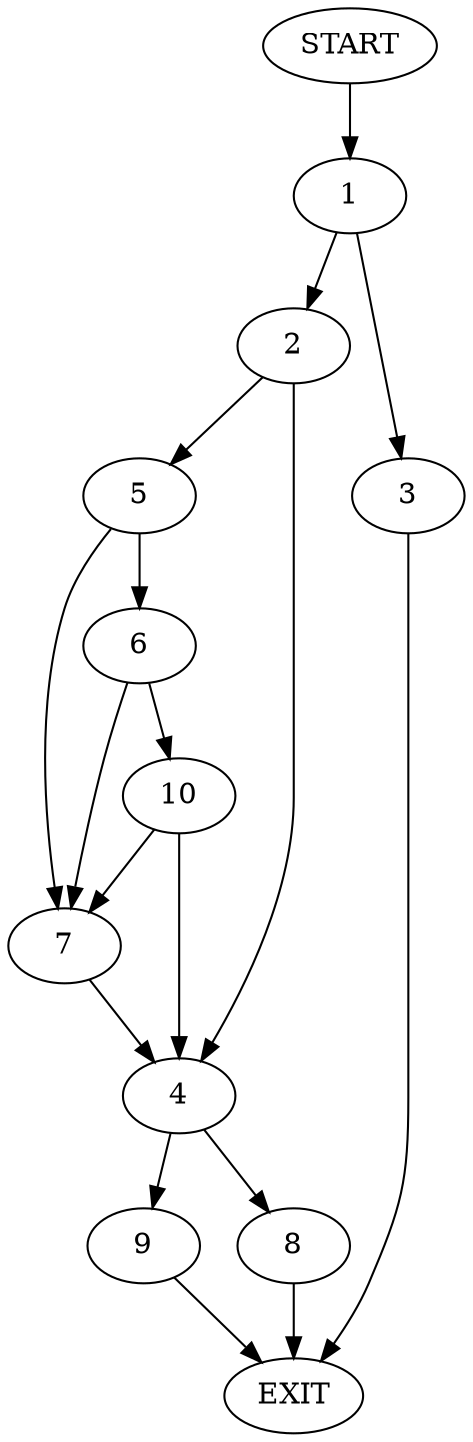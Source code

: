 digraph {
0 [label="START"]
11 [label="EXIT"]
0 -> 1
1 -> 2
1 -> 3
2 -> 4
2 -> 5
3 -> 11
5 -> 6
5 -> 7
4 -> 8
4 -> 9
6 -> 7
6 -> 10
7 -> 4
10 -> 4
10 -> 7
9 -> 11
8 -> 11
}
